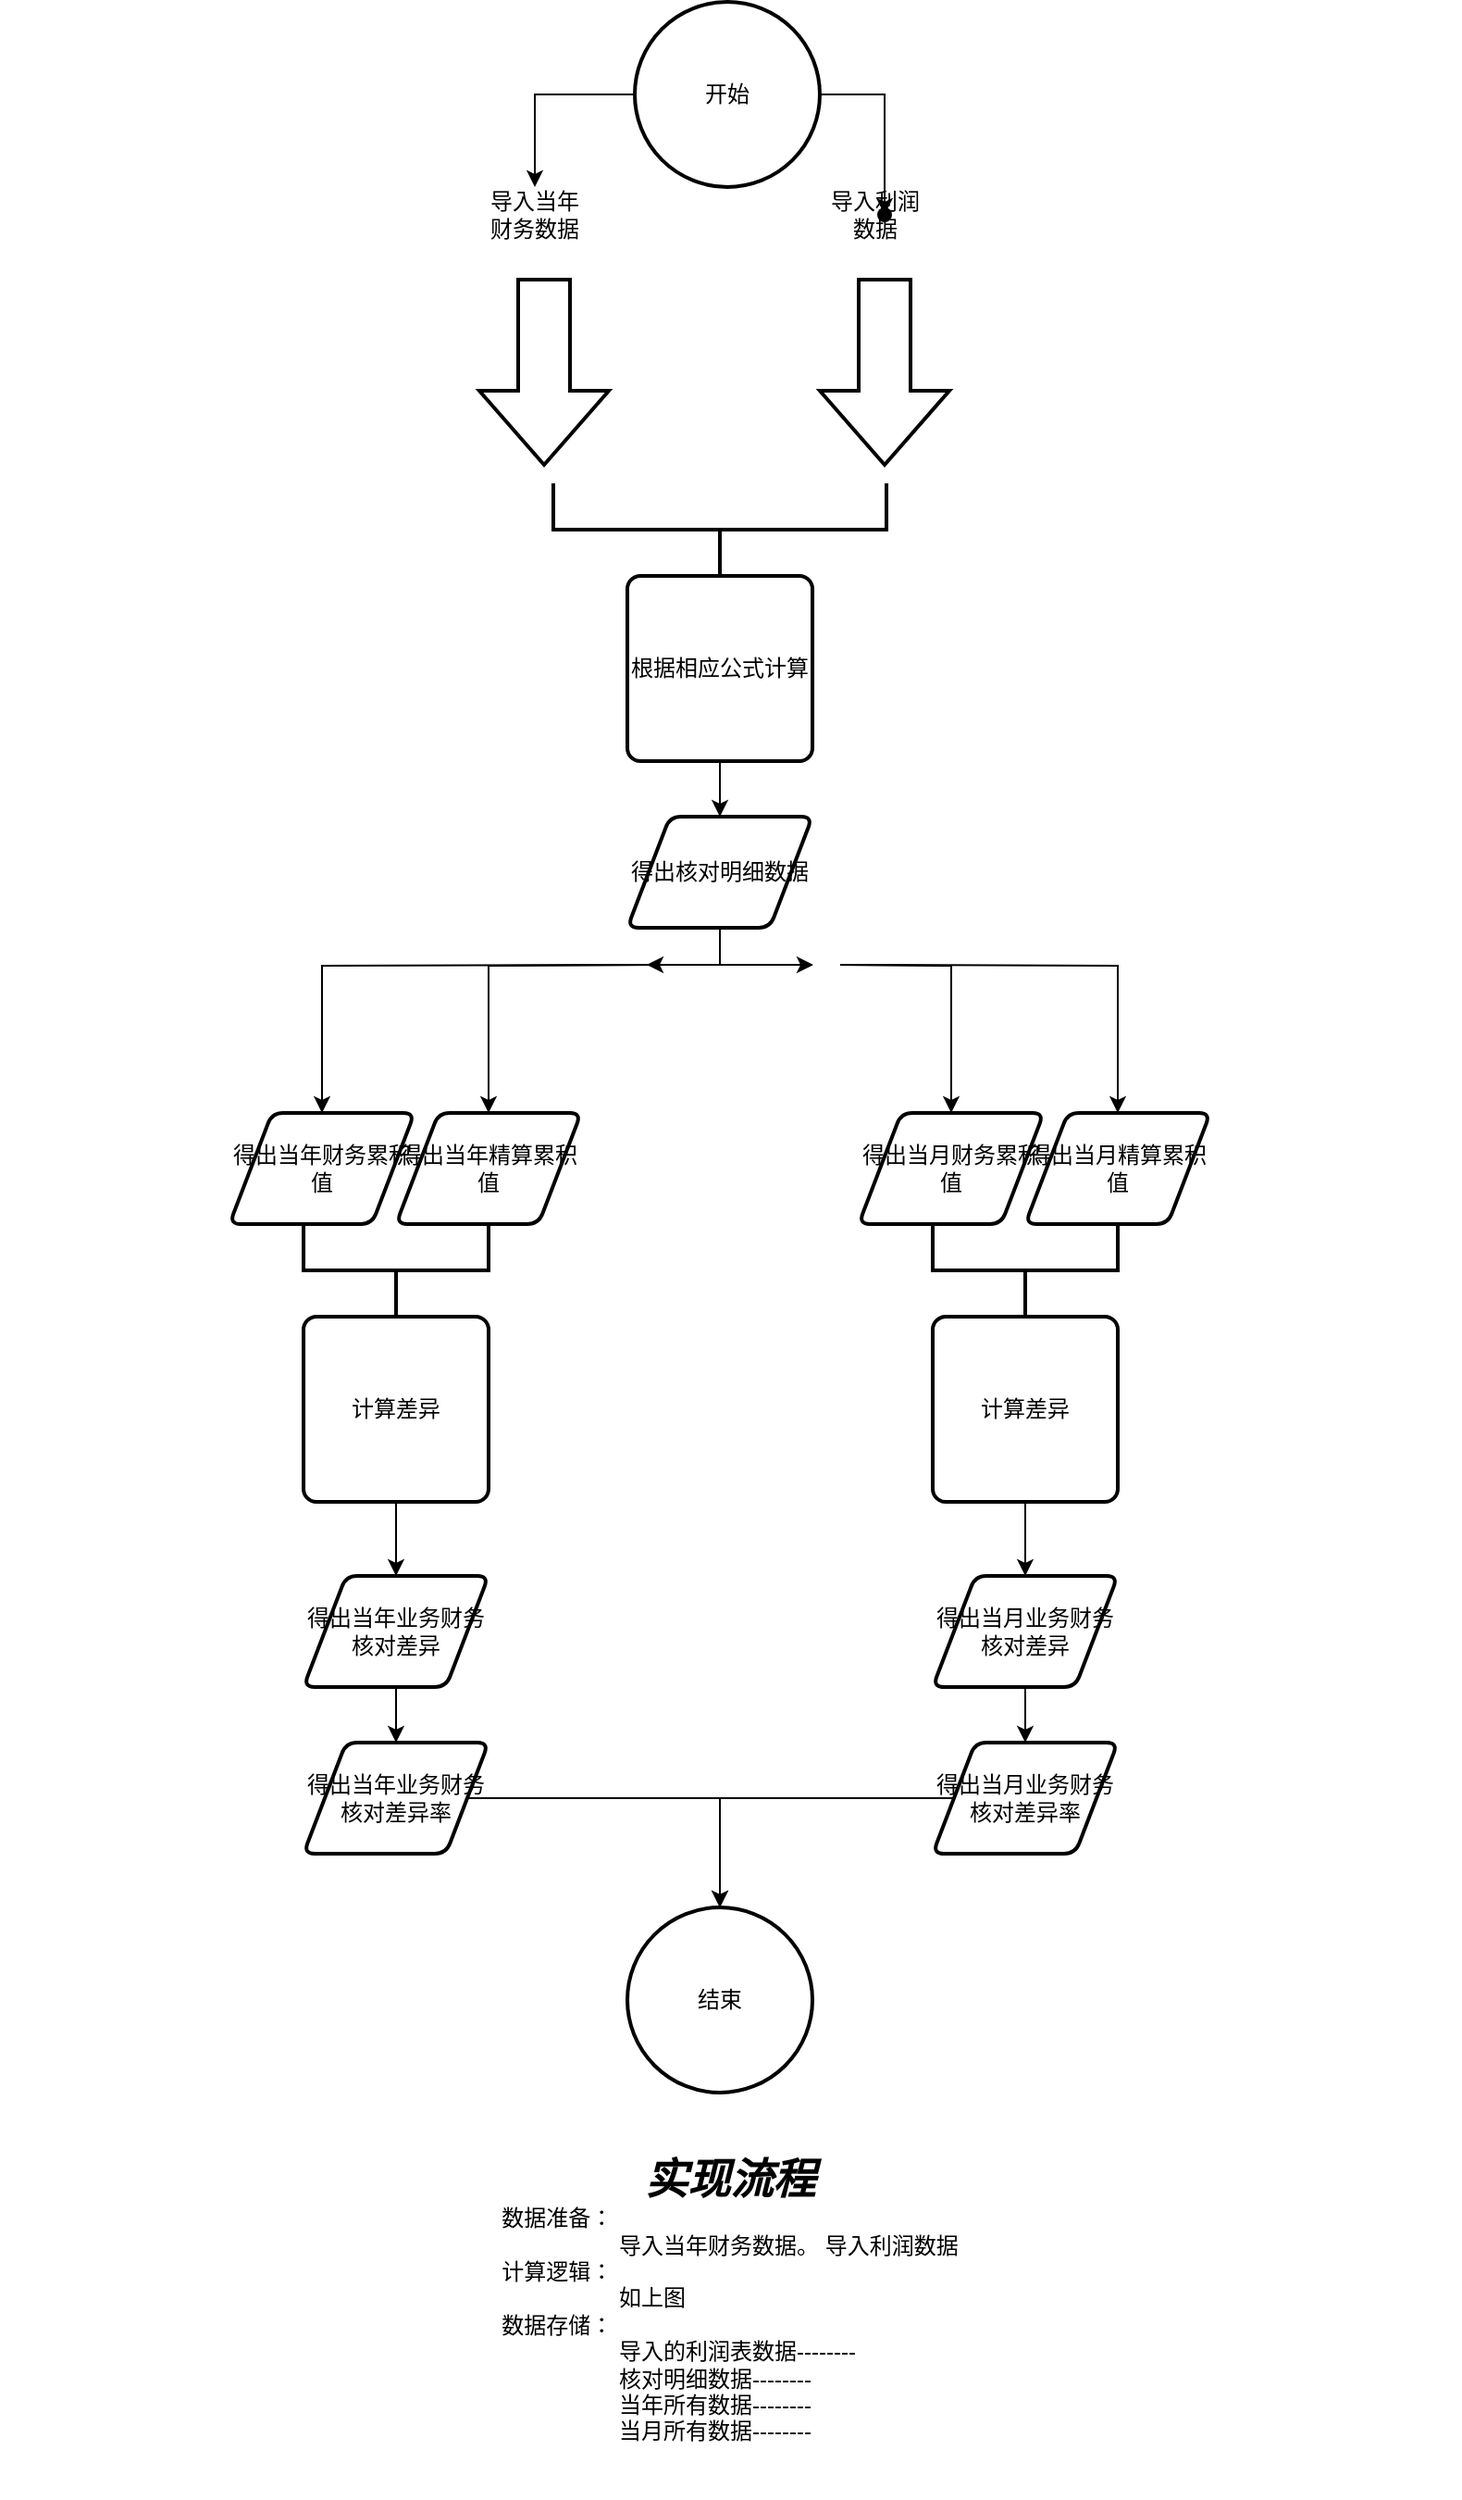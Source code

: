<mxfile version="22.0.4" type="github">
  <diagram name="第 1 页" id="SeIuNBOyOBRw2UKbfKGs">
    <mxGraphModel dx="954" dy="495" grid="1" gridSize="10" guides="1" tooltips="1" connect="1" arrows="1" fold="1" page="1" pageScale="1" pageWidth="827" pageHeight="1169" math="0" shadow="0">
      <root>
        <mxCell id="0" />
        <mxCell id="1" parent="0" />
        <mxCell id="A02uLMtWzprh800okX_G-30" style="edgeStyle=orthogonalEdgeStyle;rounded=0;orthogonalLoop=1;jettySize=auto;html=1;entryX=0.5;entryY=0;entryDx=0;entryDy=0;" parent="1" source="A02uLMtWzprh800okX_G-1" target="A02uLMtWzprh800okX_G-4" edge="1">
          <mxGeometry relative="1" as="geometry" />
        </mxCell>
        <mxCell id="A02uLMtWzprh800okX_G-34" value="" style="edgeStyle=orthogonalEdgeStyle;rounded=0;orthogonalLoop=1;jettySize=auto;html=1;" parent="1" source="A02uLMtWzprh800okX_G-1" target="A02uLMtWzprh800okX_G-33" edge="1">
          <mxGeometry relative="1" as="geometry" />
        </mxCell>
        <mxCell id="A02uLMtWzprh800okX_G-1" value="开始" style="strokeWidth=2;html=1;shape=mxgraph.flowchart.start_2;whiteSpace=wrap;" parent="1" vertex="1">
          <mxGeometry x="364" y="40" width="100" height="100" as="geometry" />
        </mxCell>
        <mxCell id="A02uLMtWzprh800okX_G-2" value="" style="verticalLabelPosition=bottom;verticalAlign=top;html=1;strokeWidth=2;shape=mxgraph.arrows2.arrow;dy=0.6;dx=40;notch=0;direction=south;" parent="1" vertex="1">
          <mxGeometry x="280" y="190" width="70" height="100" as="geometry" />
        </mxCell>
        <mxCell id="A02uLMtWzprh800okX_G-4" value="导入当年财务数据" style="text;strokeColor=none;align=center;fillColor=none;html=1;verticalAlign=middle;whiteSpace=wrap;rounded=0;" parent="1" vertex="1">
          <mxGeometry x="280" y="140" width="60" height="30" as="geometry" />
        </mxCell>
        <mxCell id="A02uLMtWzprh800okX_G-5" value="" style="verticalLabelPosition=bottom;verticalAlign=top;html=1;strokeWidth=2;shape=mxgraph.arrows2.arrow;dy=0.6;dx=40;notch=0;direction=south;" parent="1" vertex="1">
          <mxGeometry x="464" y="190" width="70" height="100" as="geometry" />
        </mxCell>
        <mxCell id="A02uLMtWzprh800okX_G-7" value="导入利润数据" style="text;strokeColor=none;align=center;fillColor=none;html=1;verticalAlign=middle;whiteSpace=wrap;rounded=0;" parent="1" vertex="1">
          <mxGeometry x="464" y="140" width="60" height="30" as="geometry" />
        </mxCell>
        <mxCell id="A02uLMtWzprh800okX_G-11" value="" style="edgeStyle=orthogonalEdgeStyle;rounded=0;orthogonalLoop=1;jettySize=auto;html=1;" parent="1" target="A02uLMtWzprh800okX_G-10" edge="1">
          <mxGeometry relative="1" as="geometry">
            <mxPoint x="375" y="560" as="sourcePoint" />
          </mxGeometry>
        </mxCell>
        <mxCell id="A02uLMtWzprh800okX_G-13" style="edgeStyle=orthogonalEdgeStyle;rounded=0;orthogonalLoop=1;jettySize=auto;html=1;entryX=0.5;entryY=0;entryDx=0;entryDy=0;" parent="1" target="A02uLMtWzprh800okX_G-12" edge="1">
          <mxGeometry relative="1" as="geometry">
            <mxPoint x="375" y="560" as="sourcePoint" />
          </mxGeometry>
        </mxCell>
        <mxCell id="A02uLMtWzprh800okX_G-28" style="edgeStyle=orthogonalEdgeStyle;rounded=0;orthogonalLoop=1;jettySize=auto;html=1;entryX=0.5;entryY=0;entryDx=0;entryDy=0;" parent="1" target="A02uLMtWzprh800okX_G-20" edge="1">
          <mxGeometry relative="1" as="geometry">
            <mxPoint x="475" y="560" as="sourcePoint" />
          </mxGeometry>
        </mxCell>
        <mxCell id="A02uLMtWzprh800okX_G-29" style="edgeStyle=orthogonalEdgeStyle;rounded=0;orthogonalLoop=1;jettySize=auto;html=1;entryX=0.5;entryY=0;entryDx=0;entryDy=0;" parent="1" target="A02uLMtWzprh800okX_G-21" edge="1">
          <mxGeometry relative="1" as="geometry">
            <mxPoint x="475" y="560" as="sourcePoint" />
          </mxGeometry>
        </mxCell>
        <mxCell id="A02uLMtWzprh800okX_G-9" value="" style="strokeWidth=2;html=1;shape=mxgraph.flowchart.annotation_2;align=left;labelPosition=right;pointerEvents=1;direction=north;" parent="1" vertex="1">
          <mxGeometry x="320" y="300" width="180" height="50" as="geometry" />
        </mxCell>
        <mxCell id="A02uLMtWzprh800okX_G-10" value="得出当年财务累积值" style="shape=parallelogram;html=1;strokeWidth=2;perimeter=parallelogramPerimeter;whiteSpace=wrap;rounded=1;arcSize=12;size=0.23;" parent="1" vertex="1">
          <mxGeometry x="145" y="640" width="100" height="60" as="geometry" />
        </mxCell>
        <mxCell id="A02uLMtWzprh800okX_G-12" value="得出当年精算累积值" style="shape=parallelogram;html=1;strokeWidth=2;perimeter=parallelogramPerimeter;whiteSpace=wrap;rounded=1;arcSize=12;size=0.23;" parent="1" vertex="1">
          <mxGeometry x="235" y="640" width="100" height="60" as="geometry" />
        </mxCell>
        <mxCell id="A02uLMtWzprh800okX_G-14" value="" style="strokeWidth=2;html=1;shape=mxgraph.flowchart.annotation_2;align=left;labelPosition=right;pointerEvents=1;direction=north;" parent="1" vertex="1">
          <mxGeometry x="185" y="700" width="100" height="50" as="geometry" />
        </mxCell>
        <mxCell id="A02uLMtWzprh800okX_G-17" value="" style="edgeStyle=orthogonalEdgeStyle;rounded=0;orthogonalLoop=1;jettySize=auto;html=1;" parent="1" source="A02uLMtWzprh800okX_G-15" target="A02uLMtWzprh800okX_G-16" edge="1">
          <mxGeometry relative="1" as="geometry" />
        </mxCell>
        <mxCell id="A02uLMtWzprh800okX_G-15" value="计算差异" style="rounded=1;whiteSpace=wrap;html=1;absoluteArcSize=1;arcSize=14;strokeWidth=2;" parent="1" vertex="1">
          <mxGeometry x="185" y="750" width="100" height="100" as="geometry" />
        </mxCell>
        <mxCell id="A02uLMtWzprh800okX_G-19" value="" style="edgeStyle=orthogonalEdgeStyle;rounded=0;orthogonalLoop=1;jettySize=auto;html=1;" parent="1" source="A02uLMtWzprh800okX_G-16" target="A02uLMtWzprh800okX_G-18" edge="1">
          <mxGeometry relative="1" as="geometry" />
        </mxCell>
        <mxCell id="A02uLMtWzprh800okX_G-16" value="得出当年业务财务核对差异" style="shape=parallelogram;html=1;strokeWidth=2;perimeter=parallelogramPerimeter;whiteSpace=wrap;rounded=1;arcSize=12;size=0.23;" parent="1" vertex="1">
          <mxGeometry x="185" y="890" width="100" height="60" as="geometry" />
        </mxCell>
        <mxCell id="W58-_S_z-1IiX_Atxc9L-3" style="edgeStyle=orthogonalEdgeStyle;rounded=0;orthogonalLoop=1;jettySize=auto;html=1;" parent="1" source="A02uLMtWzprh800okX_G-18" target="W58-_S_z-1IiX_Atxc9L-2" edge="1">
          <mxGeometry relative="1" as="geometry" />
        </mxCell>
        <mxCell id="A02uLMtWzprh800okX_G-18" value="得出当年业务财务核对差异率" style="shape=parallelogram;html=1;strokeWidth=2;perimeter=parallelogramPerimeter;whiteSpace=wrap;rounded=1;arcSize=12;size=0.23;" parent="1" vertex="1">
          <mxGeometry x="185" y="980" width="100" height="60" as="geometry" />
        </mxCell>
        <mxCell id="A02uLMtWzprh800okX_G-20" value="得出当月财务累积值" style="shape=parallelogram;html=1;strokeWidth=2;perimeter=parallelogramPerimeter;whiteSpace=wrap;rounded=1;arcSize=12;size=0.23;" parent="1" vertex="1">
          <mxGeometry x="485" y="640" width="100" height="60" as="geometry" />
        </mxCell>
        <mxCell id="A02uLMtWzprh800okX_G-21" value="得出当月精算累积值" style="shape=parallelogram;html=1;strokeWidth=2;perimeter=parallelogramPerimeter;whiteSpace=wrap;rounded=1;arcSize=12;size=0.23;" parent="1" vertex="1">
          <mxGeometry x="575" y="640" width="100" height="60" as="geometry" />
        </mxCell>
        <mxCell id="A02uLMtWzprh800okX_G-22" value="" style="strokeWidth=2;html=1;shape=mxgraph.flowchart.annotation_2;align=left;labelPosition=right;pointerEvents=1;direction=north;" parent="1" vertex="1">
          <mxGeometry x="525" y="700" width="100" height="50" as="geometry" />
        </mxCell>
        <mxCell id="A02uLMtWzprh800okX_G-23" value="" style="edgeStyle=orthogonalEdgeStyle;rounded=0;orthogonalLoop=1;jettySize=auto;html=1;" parent="1" source="A02uLMtWzprh800okX_G-24" target="A02uLMtWzprh800okX_G-26" edge="1">
          <mxGeometry relative="1" as="geometry" />
        </mxCell>
        <mxCell id="A02uLMtWzprh800okX_G-24" value="计算差异" style="rounded=1;whiteSpace=wrap;html=1;absoluteArcSize=1;arcSize=14;strokeWidth=2;" parent="1" vertex="1">
          <mxGeometry x="525" y="750" width="100" height="100" as="geometry" />
        </mxCell>
        <mxCell id="A02uLMtWzprh800okX_G-25" value="" style="edgeStyle=orthogonalEdgeStyle;rounded=0;orthogonalLoop=1;jettySize=auto;html=1;" parent="1" source="A02uLMtWzprh800okX_G-26" target="A02uLMtWzprh800okX_G-27" edge="1">
          <mxGeometry relative="1" as="geometry" />
        </mxCell>
        <mxCell id="A02uLMtWzprh800okX_G-26" value="得出当月业务财务核对差异" style="shape=parallelogram;html=1;strokeWidth=2;perimeter=parallelogramPerimeter;whiteSpace=wrap;rounded=1;arcSize=12;size=0.23;" parent="1" vertex="1">
          <mxGeometry x="525" y="890" width="100" height="60" as="geometry" />
        </mxCell>
        <mxCell id="A02uLMtWzprh800okX_G-27" value="得出当月业务财务核对差异率" style="shape=parallelogram;html=1;strokeWidth=2;perimeter=parallelogramPerimeter;whiteSpace=wrap;rounded=1;arcSize=12;size=0.23;" parent="1" vertex="1">
          <mxGeometry x="525" y="980" width="100" height="60" as="geometry" />
        </mxCell>
        <mxCell id="A02uLMtWzprh800okX_G-33" value="" style="shape=waypoint;sketch=0;size=6;pointerEvents=1;points=[];fillColor=default;resizable=0;rotatable=0;perimeter=centerPerimeter;snapToPoint=1;strokeWidth=2;" parent="1" vertex="1">
          <mxGeometry x="489" y="145" width="20" height="20" as="geometry" />
        </mxCell>
        <mxCell id="A02uLMtWzprh800okX_G-41" value="" style="edgeStyle=orthogonalEdgeStyle;rounded=0;orthogonalLoop=1;jettySize=auto;html=1;" parent="1" source="A02uLMtWzprh800okX_G-37" target="A02uLMtWzprh800okX_G-38" edge="1">
          <mxGeometry relative="1" as="geometry" />
        </mxCell>
        <mxCell id="A02uLMtWzprh800okX_G-37" value="根据相应公式计算" style="rounded=1;whiteSpace=wrap;html=1;absoluteArcSize=1;arcSize=14;strokeWidth=2;" parent="1" vertex="1">
          <mxGeometry x="360" y="350" width="100" height="100" as="geometry" />
        </mxCell>
        <mxCell id="A02uLMtWzprh800okX_G-39" style="edgeStyle=orthogonalEdgeStyle;rounded=0;orthogonalLoop=1;jettySize=auto;html=1;" parent="1" source="A02uLMtWzprh800okX_G-38" edge="1">
          <mxGeometry relative="1" as="geometry">
            <mxPoint x="370" y="560" as="targetPoint" />
          </mxGeometry>
        </mxCell>
        <mxCell id="A02uLMtWzprh800okX_G-40" style="edgeStyle=orthogonalEdgeStyle;rounded=0;orthogonalLoop=1;jettySize=auto;html=1;" parent="1" source="A02uLMtWzprh800okX_G-38" edge="1">
          <mxGeometry relative="1" as="geometry">
            <mxPoint x="460" y="560" as="targetPoint" />
          </mxGeometry>
        </mxCell>
        <mxCell id="A02uLMtWzprh800okX_G-38" value="得出核对明细数据" style="shape=parallelogram;html=1;strokeWidth=2;perimeter=parallelogramPerimeter;whiteSpace=wrap;rounded=1;arcSize=12;size=0.23;" parent="1" vertex="1">
          <mxGeometry x="360" y="480" width="100" height="60" as="geometry" />
        </mxCell>
        <mxCell id="W58-_S_z-1IiX_Atxc9L-1" value="&lt;font style=&quot;&quot;&gt;&lt;i style=&quot;font-size: 23px; font-weight: bold;&quot;&gt;实现流程&lt;/i&gt;&lt;br&gt;&lt;div style=&quot;text-align: left;&quot;&gt;&lt;span style=&quot;background-color: initial;&quot;&gt;数据准备：&lt;/span&gt;&lt;/div&gt;&lt;div style=&quot;text-align: left;&quot;&gt;&lt;span style=&quot;background-color: initial;&quot;&gt;&lt;span style=&quot;white-space: pre;&quot;&gt;&#x9;&lt;/span&gt;&lt;span style=&quot;white-space: pre;&quot;&gt;&#x9;&lt;/span&gt;&amp;nbsp; &amp;nbsp;导入当年财务数据。 导入利润数据&lt;/span&gt;&lt;/div&gt;&lt;div style=&quot;text-align: left;&quot;&gt;计算逻辑：&lt;/div&gt;&lt;span style=&quot;white-space: pre;&quot;&gt;&lt;div style=&quot;text-align: left;&quot;&gt;&lt;span style=&quot;background-color: initial;&quot;&gt;&#x9;&lt;/span&gt;&lt;span style=&quot;background-color: initial;&quot;&gt;&#x9;&lt;/span&gt;   如上图&lt;/div&gt;&lt;div style=&quot;text-align: left;&quot;&gt;数据存储：&lt;/div&gt;&lt;div style=&quot;text-align: left;&quot;&gt;                   导入的利润表数据--------&lt;/div&gt;&lt;div style=&quot;text-align: left;&quot;&gt;                   核对明细数据--------&lt;/div&gt;&lt;div style=&quot;text-align: left;&quot;&gt;&lt;span style=&quot;white-space: pre;&quot;&gt;&#x9;&lt;/span&gt;&lt;span style=&quot;white-space: pre;&quot;&gt;&#x9;&lt;/span&gt;   当年所有数据--------&lt;br&gt;&lt;/div&gt;&lt;div style=&quot;text-align: left;&quot;&gt;       &lt;span style=&quot;white-space: pre;&quot;&gt;&#x9;&lt;/span&gt;&lt;span style=&quot;white-space: pre;&quot;&gt;&#x9;&lt;/span&gt;   当月所有数据--------&lt;/div&gt;&lt;div style=&quot;text-align: left;&quot;&gt;&lt;br&gt;&lt;/div&gt;&lt;/span&gt;&lt;br&gt;&lt;/font&gt;" style="text;strokeColor=none;align=center;fillColor=none;html=1;verticalAlign=middle;whiteSpace=wrap;rounded=0;" parent="1" vertex="1">
          <mxGeometry x="21" y="1210" width="789" height="170" as="geometry" />
        </mxCell>
        <mxCell id="W58-_S_z-1IiX_Atxc9L-2" value="结束" style="strokeWidth=2;html=1;shape=mxgraph.flowchart.start_2;whiteSpace=wrap;" parent="1" vertex="1">
          <mxGeometry x="360" y="1069" width="100" height="100" as="geometry" />
        </mxCell>
        <mxCell id="W58-_S_z-1IiX_Atxc9L-4" style="edgeStyle=orthogonalEdgeStyle;rounded=0;orthogonalLoop=1;jettySize=auto;html=1;entryX=0.5;entryY=0;entryDx=0;entryDy=0;entryPerimeter=0;" parent="1" source="A02uLMtWzprh800okX_G-27" target="W58-_S_z-1IiX_Atxc9L-2" edge="1">
          <mxGeometry relative="1" as="geometry" />
        </mxCell>
      </root>
    </mxGraphModel>
  </diagram>
</mxfile>

